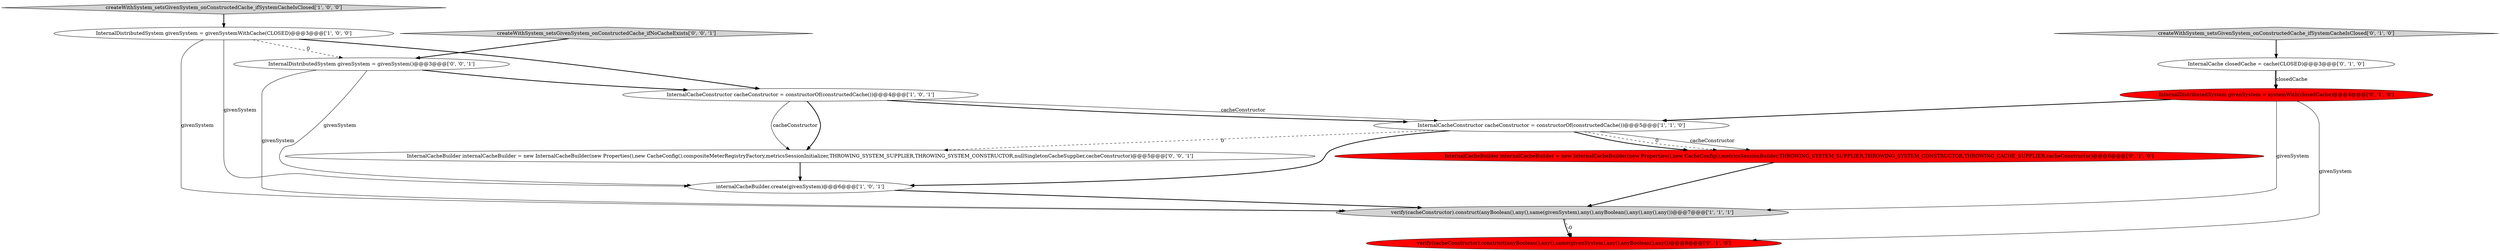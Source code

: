 digraph {
5 [style = filled, label = "InternalCacheConstructor cacheConstructor = constructorOf(constructedCache())@@@5@@@['1', '1', '0']", fillcolor = white, shape = ellipse image = "AAA0AAABBB1BBB"];
10 [style = filled, label = "InternalCache closedCache = cache(CLOSED)@@@3@@@['0', '1', '0']", fillcolor = white, shape = ellipse image = "AAA0AAABBB2BBB"];
12 [style = filled, label = "InternalDistributedSystem givenSystem = givenSystem()@@@3@@@['0', '0', '1']", fillcolor = white, shape = ellipse image = "AAA0AAABBB3BBB"];
3 [style = filled, label = "internalCacheBuilder.create(givenSystem)@@@6@@@['1', '0', '1']", fillcolor = white, shape = ellipse image = "AAA0AAABBB1BBB"];
11 [style = filled, label = "createWithSystem_setsGivenSystem_onConstructedCache_ifNoCacheExists['0', '0', '1']", fillcolor = lightgray, shape = diamond image = "AAA0AAABBB3BBB"];
8 [style = filled, label = "InternalDistributedSystem givenSystem = systemWith(closedCache)@@@4@@@['0', '1', '0']", fillcolor = red, shape = ellipse image = "AAA1AAABBB2BBB"];
13 [style = filled, label = "InternalCacheBuilder internalCacheBuilder = new InternalCacheBuilder(new Properties(),new CacheConfig(),compositeMeterRegistryFactory,metricsSessionInitializer,THROWING_SYSTEM_SUPPLIER,THROWING_SYSTEM_CONSTRUCTOR,nullSingletonCacheSupplier,cacheConstructor)@@@5@@@['0', '0', '1']", fillcolor = white, shape = ellipse image = "AAA0AAABBB3BBB"];
6 [style = filled, label = "verify(cacheConstructor).construct(anyBoolean(),any(),same(givenSystem),any(),anyBoolean(),any())@@@8@@@['0', '1', '0']", fillcolor = red, shape = ellipse image = "AAA1AAABBB2BBB"];
1 [style = filled, label = "verify(cacheConstructor).construct(anyBoolean(),any(),same(givenSystem),any(),anyBoolean(),any(),any(),any())@@@7@@@['1', '1', '1']", fillcolor = lightgray, shape = ellipse image = "AAA0AAABBB1BBB"];
7 [style = filled, label = "InternalCacheBuilder internalCacheBuilder = new InternalCacheBuilder(new Properties(),new CacheConfig(),metricsSessionBuilder,THROWING_SYSTEM_SUPPLIER,THROWING_SYSTEM_CONSTRUCTOR,THROWING_CACHE_SUPPLIER,cacheConstructor)@@@6@@@['0', '1', '0']", fillcolor = red, shape = ellipse image = "AAA1AAABBB2BBB"];
9 [style = filled, label = "createWithSystem_setsGivenSystem_onConstructedCache_ifSystemCacheIsClosed['0', '1', '0']", fillcolor = lightgray, shape = diamond image = "AAA0AAABBB2BBB"];
4 [style = filled, label = "InternalDistributedSystem givenSystem = givenSystemWithCache(CLOSED)@@@3@@@['1', '0', '0']", fillcolor = white, shape = ellipse image = "AAA0AAABBB1BBB"];
2 [style = filled, label = "createWithSystem_setsGivenSystem_onConstructedCache_ifSystemCacheIsClosed['1', '0', '0']", fillcolor = lightgray, shape = diamond image = "AAA0AAABBB1BBB"];
0 [style = filled, label = "InternalCacheConstructor cacheConstructor = constructorOf(constructedCache())@@@4@@@['1', '0', '1']", fillcolor = white, shape = ellipse image = "AAA0AAABBB1BBB"];
5->13 [style = dashed, label="0"];
5->3 [style = bold, label=""];
12->3 [style = solid, label="givenSystem"];
5->7 [style = solid, label="cacheConstructor"];
7->1 [style = bold, label=""];
0->13 [style = bold, label=""];
3->1 [style = bold, label=""];
0->13 [style = solid, label="cacheConstructor"];
11->12 [style = bold, label=""];
4->3 [style = solid, label="givenSystem"];
4->1 [style = solid, label="givenSystem"];
9->10 [style = bold, label=""];
2->4 [style = bold, label=""];
12->0 [style = bold, label=""];
4->0 [style = bold, label=""];
4->12 [style = dashed, label="0"];
12->1 [style = solid, label="givenSystem"];
0->5 [style = solid, label="cacheConstructor"];
1->6 [style = bold, label=""];
10->8 [style = bold, label=""];
8->5 [style = bold, label=""];
13->3 [style = bold, label=""];
1->6 [style = dashed, label="0"];
10->8 [style = solid, label="closedCache"];
8->6 [style = solid, label="givenSystem"];
5->7 [style = bold, label=""];
5->7 [style = dashed, label="0"];
0->5 [style = bold, label=""];
8->1 [style = solid, label="givenSystem"];
}
